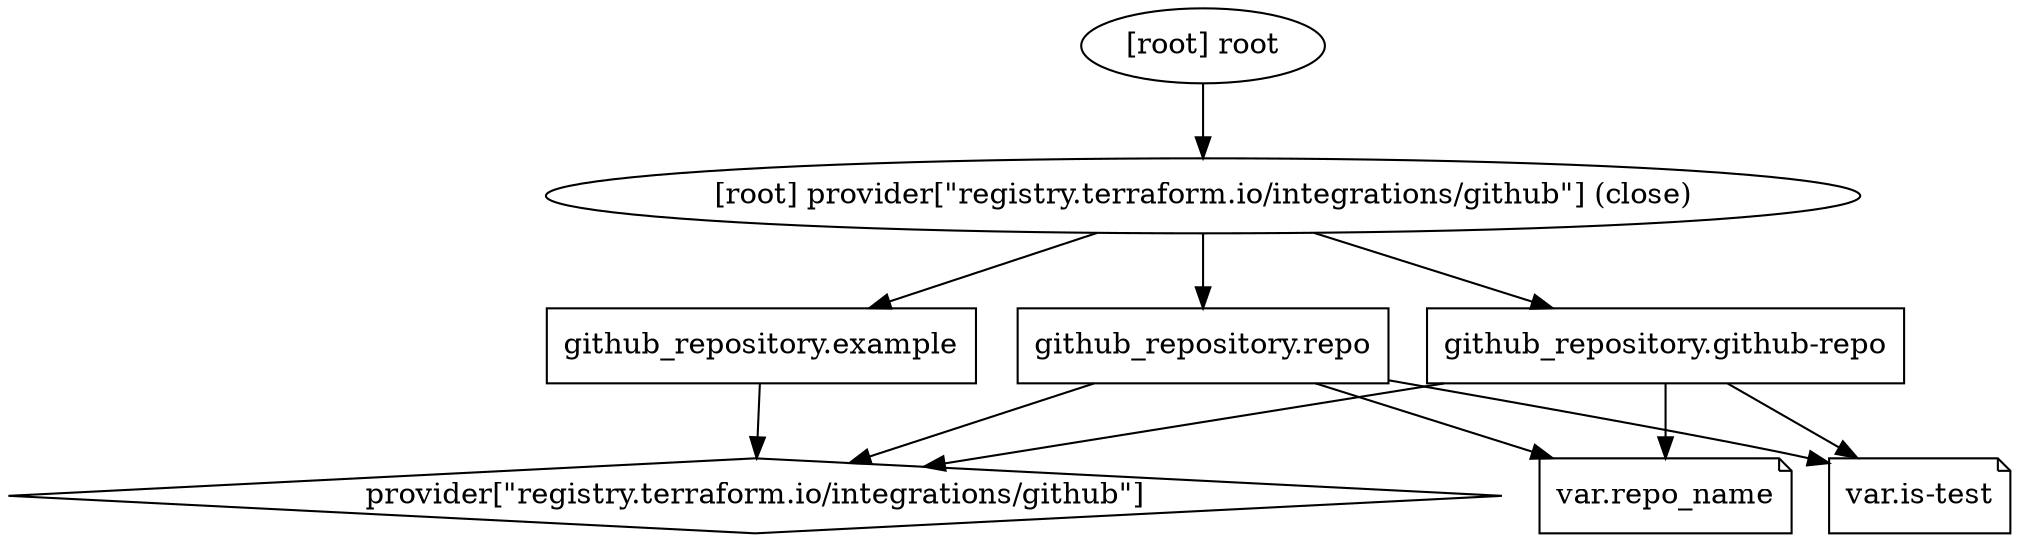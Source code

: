 digraph {
	compound = "true"
	newrank = "true"
	subgraph "root" {
		"[root] github_repository.example (orphan)" [label = "github_repository.example", shape = "box"]
		"[root] github_repository.github-repo (expand)" [label = "github_repository.github-repo", shape = "box"]
		"[root] github_repository.repo (expand)" [label = "github_repository.repo", shape = "box"]
		"[root] provider[\"registry.terraform.io/integrations/github\"]" [label = "provider[\"registry.terraform.io/integrations/github\"]", shape = "diamond"]
		"[root] var.is-test" [label = "var.is-test", shape = "note"]
		"[root] var.repo_name" [label = "var.repo_name", shape = "note"]
		"[root] github_repository.example (orphan)" -> "[root] provider[\"registry.terraform.io/integrations/github\"]"
		"[root] github_repository.github-repo (expand)" -> "[root] provider[\"registry.terraform.io/integrations/github\"]"
		"[root] github_repository.github-repo (expand)" -> "[root] var.is-test"
		"[root] github_repository.github-repo (expand)" -> "[root] var.repo_name"
		"[root] github_repository.repo (expand)" -> "[root] provider[\"registry.terraform.io/integrations/github\"]"
		"[root] github_repository.repo (expand)" -> "[root] var.is-test"
		"[root] github_repository.repo (expand)" -> "[root] var.repo_name"
		"[root] provider[\"registry.terraform.io/integrations/github\"] (close)" -> "[root] github_repository.example (orphan)"
		"[root] provider[\"registry.terraform.io/integrations/github\"] (close)" -> "[root] github_repository.github-repo (expand)"
		"[root] provider[\"registry.terraform.io/integrations/github\"] (close)" -> "[root] github_repository.repo (expand)"
		"[root] root" -> "[root] provider[\"registry.terraform.io/integrations/github\"] (close)"
	}
}

